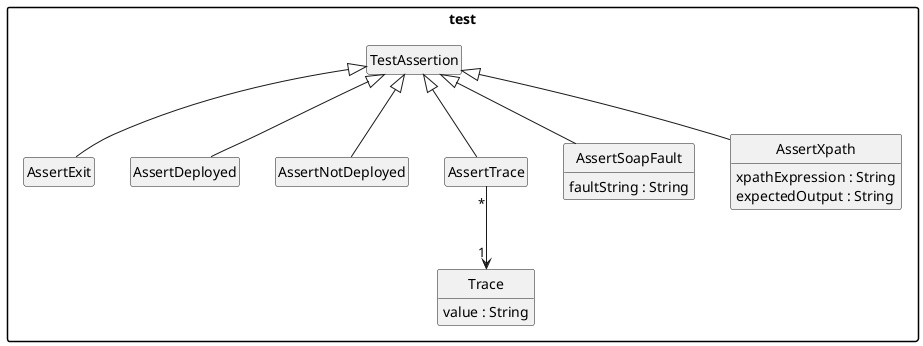 @startuml

package "test" {

	class TestAssertion {
	}

	class AssertExit extends TestAssertion
	class AssertDeployed extends TestAssertion
	class AssertNotDeployed extends TestAssertion
	class AssertTrace extends TestAssertion
	class AssertSoapFault extends TestAssertion {
	  faultString : String
	}
	class AssertXpath extends TestAssertion {
	  xpathExpression : String
	  expectedOutput : String
	}
	class Trace {
	  value : String
	}

}

AssertTrace "*" -down-> "1" Trace

hide empty members
hide empty methods
hide circle

skinparam monochrome true
skinparam shadowing false
skinparam packageStyle rect
@enduml
